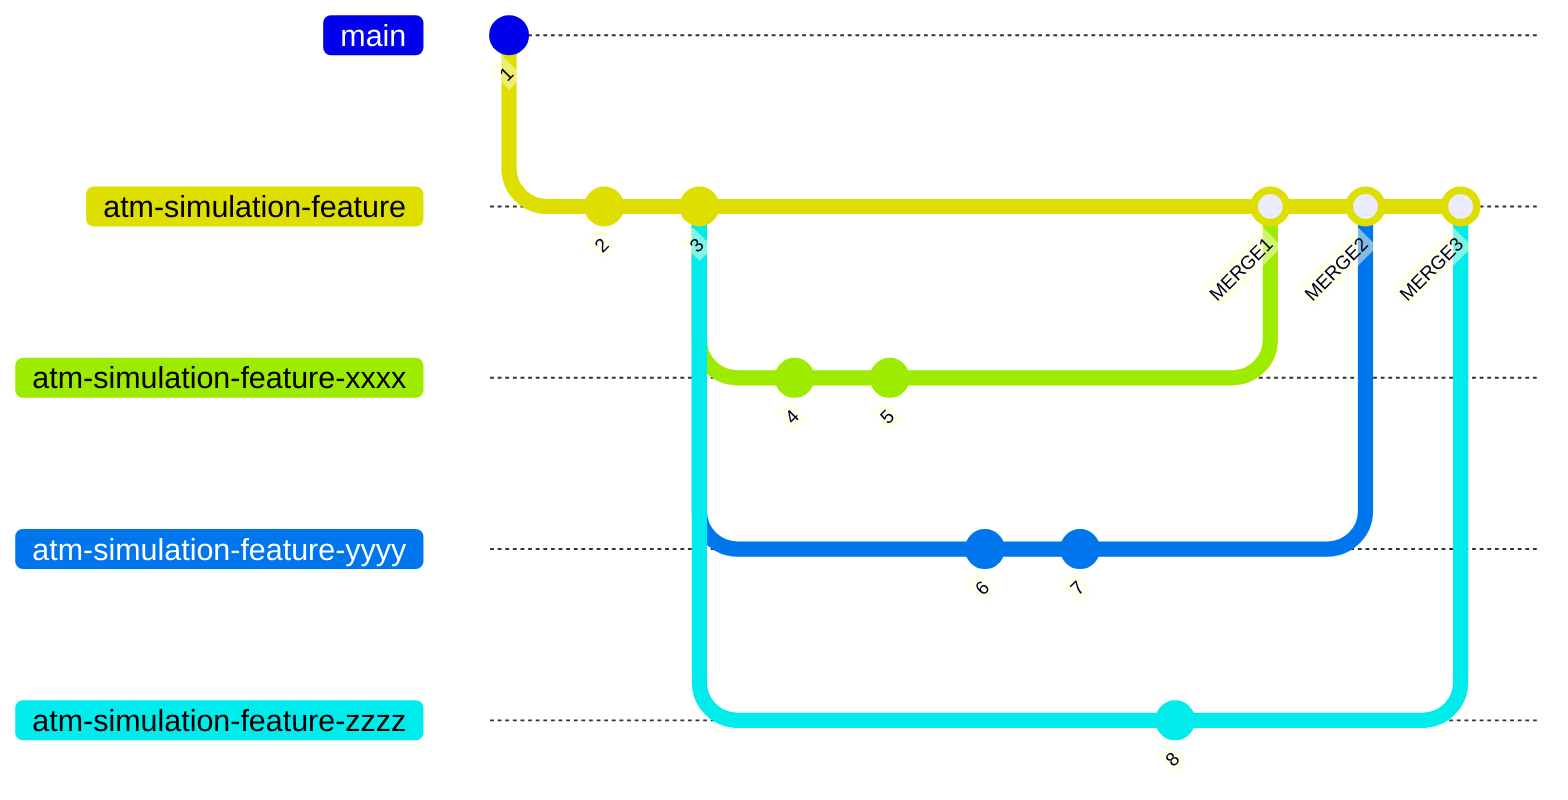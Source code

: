 gitGraph
    commit id: "1"
    branch atm-simulation-feature
    checkout atm-simulation-feature
    commit id: "2"
    commit id: "3"
    branch atm-simulation-feature-xxxx
    branch atm-simulation-feature-yyyy
    branch atm-simulation-feature-zzzz
    checkout atm-simulation-feature-xxxx
    commit id: "4"
    commit id: "5"
    checkout atm-simulation-feature-yyyy
    commit id: "6"
    commit id: "7"
    checkout atm-simulation-feature-zzzz
    commit id: "8"
    checkout atm-simulation-feature
    merge atm-simulation-feature-xxxx id:"MERGE1"
    merge atm-simulation-feature-yyyy id:"MERGE2"
    merge atm-simulation-feature-zzzz id:"MERGE3"